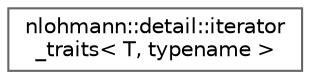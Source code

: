 digraph "类继承关系图"
{
 // LATEX_PDF_SIZE
  bgcolor="transparent";
  edge [fontname=Helvetica,fontsize=10,labelfontname=Helvetica,labelfontsize=10];
  node [fontname=Helvetica,fontsize=10,shape=box,height=0.2,width=0.4];
  rankdir="LR";
  Node0 [id="Node000000",label="nlohmann::detail::iterator\l_traits\< T, typename \>",height=0.2,width=0.4,color="grey40", fillcolor="white", style="filled",URL="$structnlohmann_1_1detail_1_1iterator__traits.html",tooltip=" "];
}
